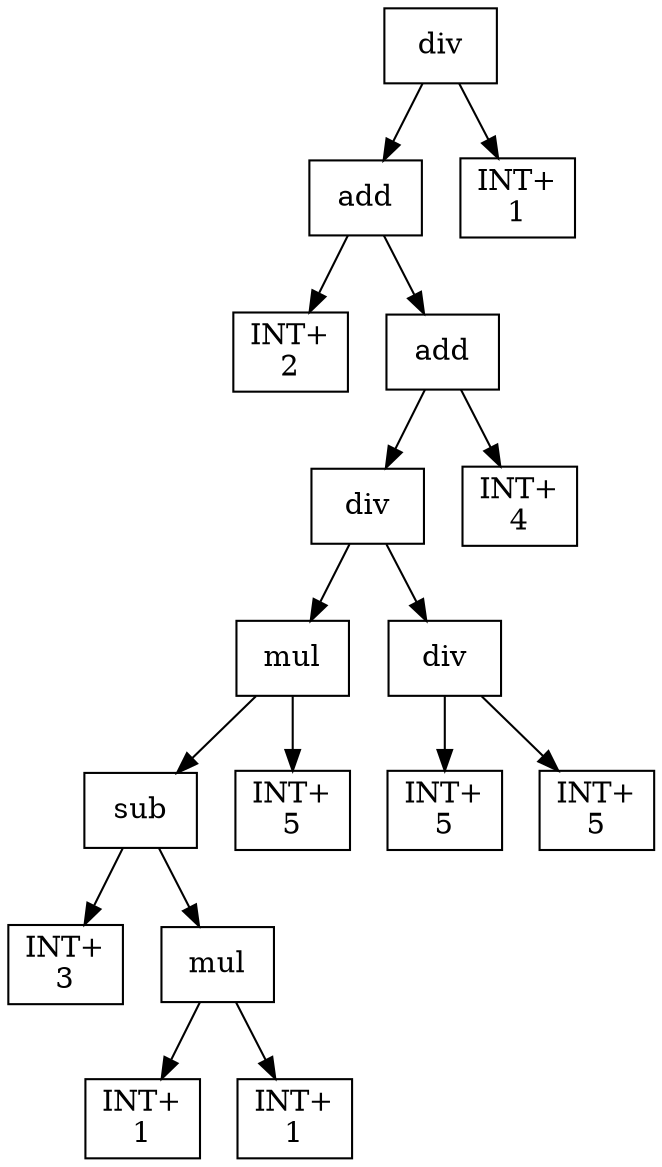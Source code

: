 digraph expr {
  node [shape=box];
  n1 [label="div"];
  n2 [label="add"];
  n3 [label="INT+\n2"];
  n4 [label="add"];
  n5 [label="div"];
  n6 [label="mul"];
  n7 [label="sub"];
  n8 [label="INT+\n3"];
  n9 [label="mul"];
  n10 [label="INT+\n1"];
  n11 [label="INT+\n1"];
  n9 -> n10;
  n9 -> n11;
  n7 -> n8;
  n7 -> n9;
  n12 [label="INT+\n5"];
  n6 -> n7;
  n6 -> n12;
  n13 [label="div"];
  n14 [label="INT+\n5"];
  n15 [label="INT+\n5"];
  n13 -> n14;
  n13 -> n15;
  n5 -> n6;
  n5 -> n13;
  n16 [label="INT+\n4"];
  n4 -> n5;
  n4 -> n16;
  n2 -> n3;
  n2 -> n4;
  n17 [label="INT+\n1"];
  n1 -> n2;
  n1 -> n17;
}
